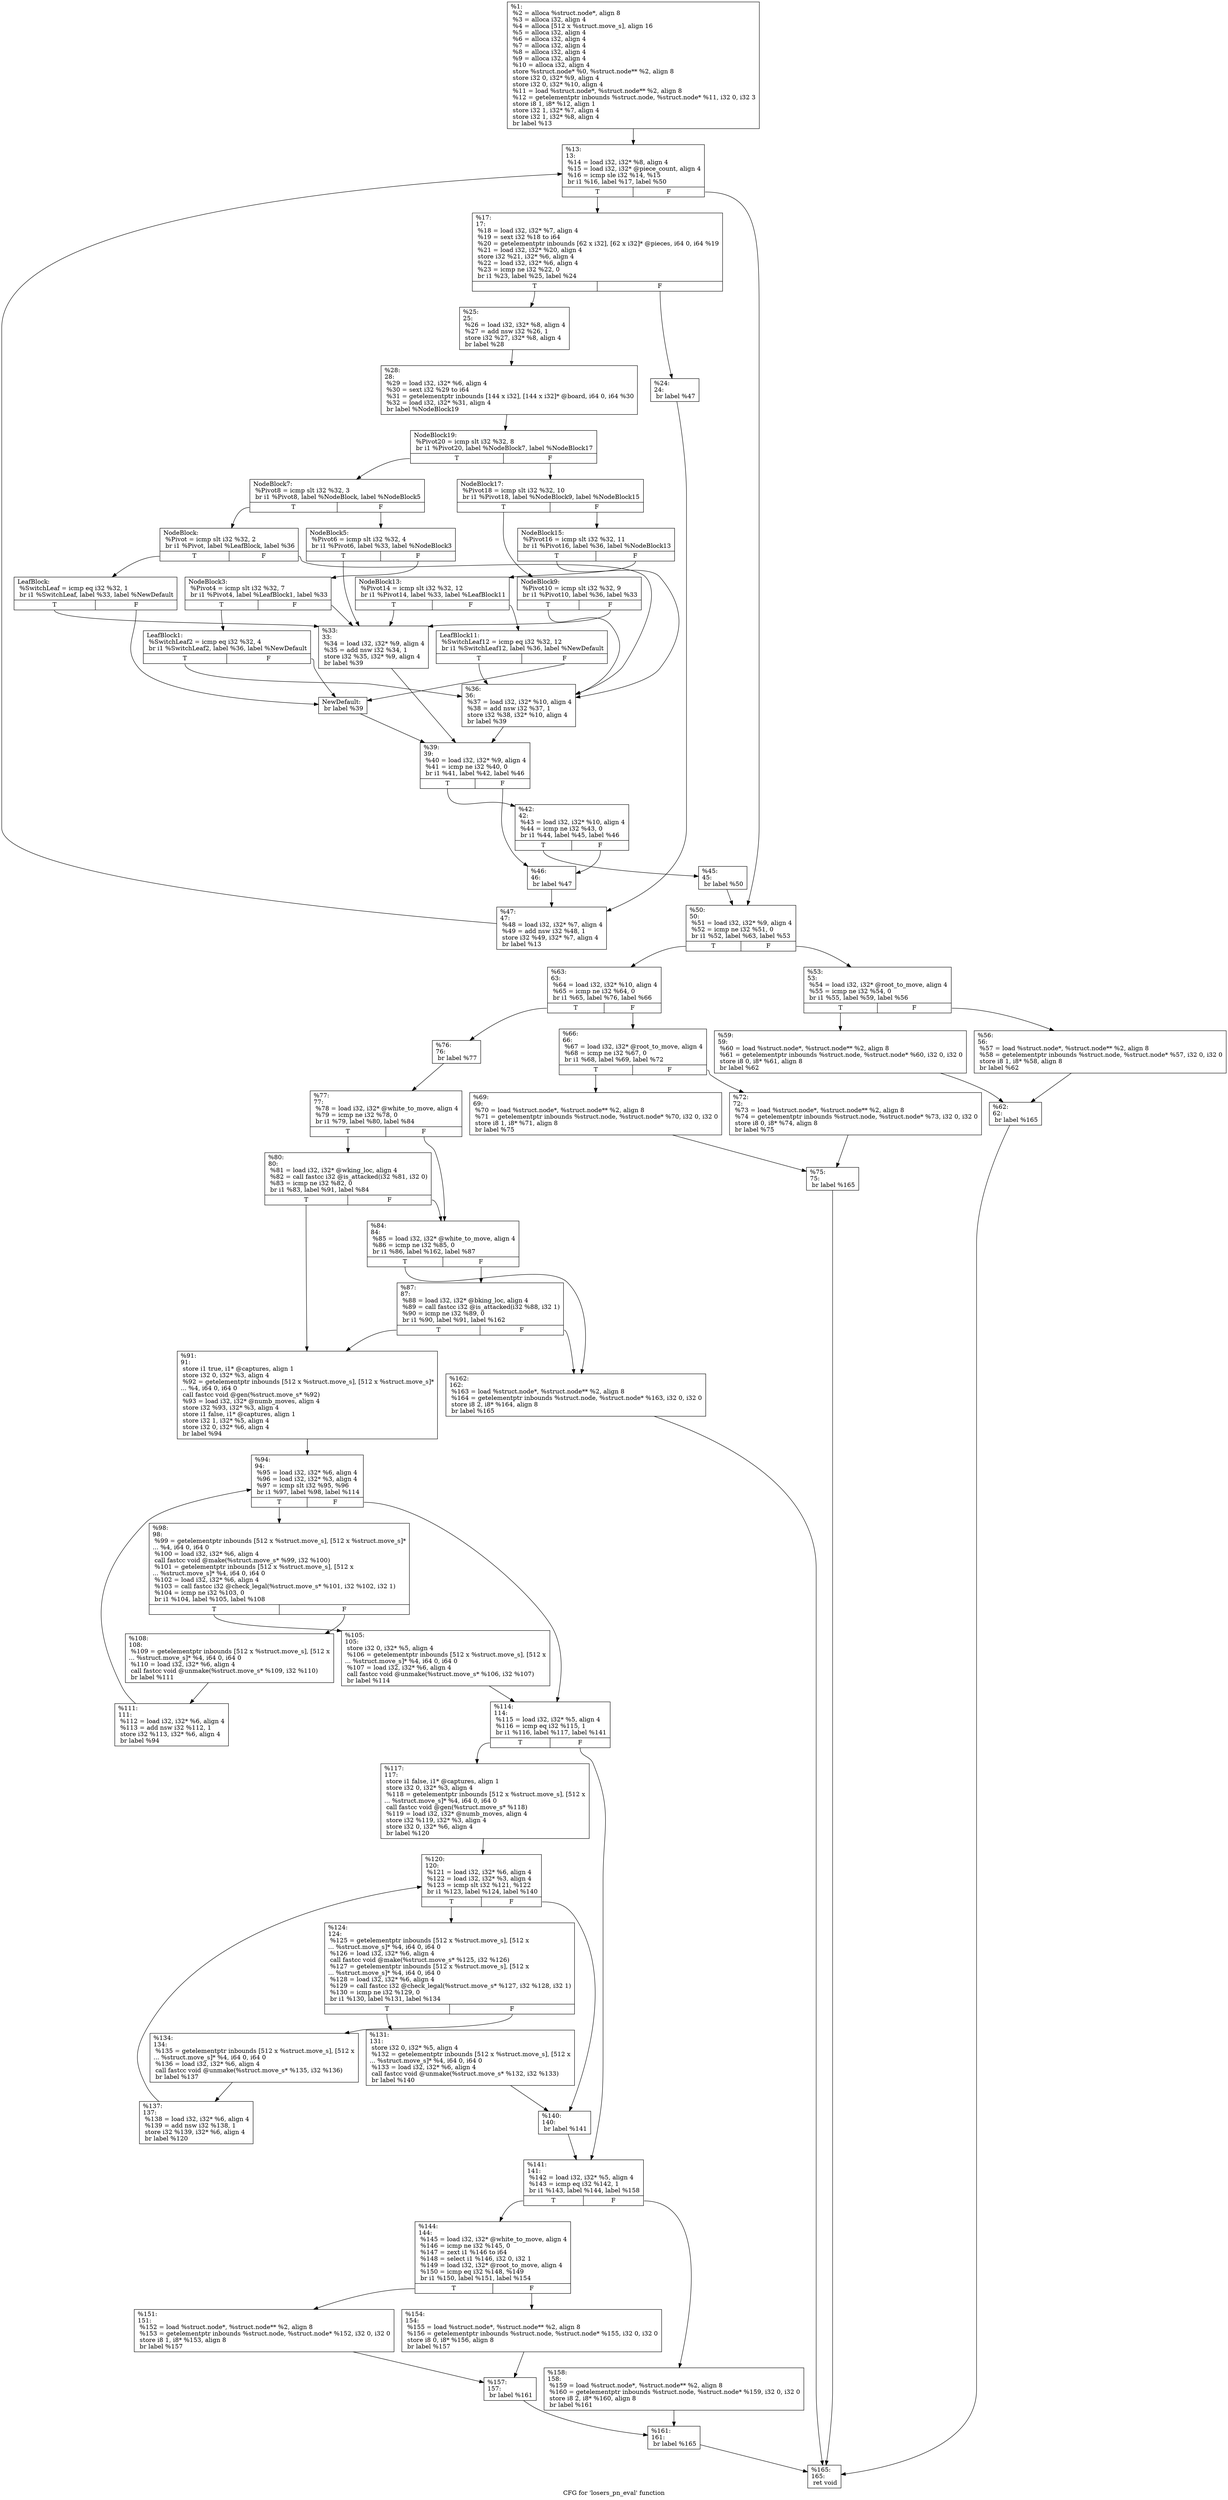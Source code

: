 digraph "CFG for 'losers_pn_eval' function" {
	label="CFG for 'losers_pn_eval' function";

	Node0x266ad80 [shape=record,label="{%1:\l  %2 = alloca %struct.node*, align 8\l  %3 = alloca i32, align 4\l  %4 = alloca [512 x %struct.move_s], align 16\l  %5 = alloca i32, align 4\l  %6 = alloca i32, align 4\l  %7 = alloca i32, align 4\l  %8 = alloca i32, align 4\l  %9 = alloca i32, align 4\l  %10 = alloca i32, align 4\l  store %struct.node* %0, %struct.node** %2, align 8\l  store i32 0, i32* %9, align 4\l  store i32 0, i32* %10, align 4\l  %11 = load %struct.node*, %struct.node** %2, align 8\l  %12 = getelementptr inbounds %struct.node, %struct.node* %11, i32 0, i32 3\l  store i8 1, i8* %12, align 1\l  store i32 1, i32* %7, align 4\l  store i32 1, i32* %8, align 4\l  br label %13\l}"];
	Node0x266ad80 -> Node0x266e740;
	Node0x266e740 [shape=record,label="{%13:\l13:                                               \l  %14 = load i32, i32* %8, align 4\l  %15 = load i32, i32* @piece_count, align 4\l  %16 = icmp sle i32 %14, %15\l  br i1 %16, label %17, label %50\l|{<s0>T|<s1>F}}"];
	Node0x266e740:s0 -> Node0x266e790;
	Node0x266e740:s1 -> Node0x266f480;
	Node0x266e790 [shape=record,label="{%17:\l17:                                               \l  %18 = load i32, i32* %7, align 4\l  %19 = sext i32 %18 to i64\l  %20 = getelementptr inbounds [62 x i32], [62 x i32]* @pieces, i64 0, i64 %19\l  %21 = load i32, i32* %20, align 4\l  store i32 %21, i32* %6, align 4\l  %22 = load i32, i32* %6, align 4\l  %23 = icmp ne i32 %22, 0\l  br i1 %23, label %25, label %24\l|{<s0>T|<s1>F}}"];
	Node0x266e790:s0 -> Node0x266eda0;
	Node0x266e790:s1 -> Node0x266e7e0;
	Node0x266e7e0 [shape=record,label="{%24:\l24:                                               \l  br label %47\l}"];
	Node0x266e7e0 -> Node0x266f430;
	Node0x266eda0 [shape=record,label="{%25:\l25:                                               \l  %26 = load i32, i32* %8, align 4\l  %27 = add nsw i32 %26, 1\l  store i32 %27, i32* %8, align 4\l  br label %28\l}"];
	Node0x266eda0 -> Node0x266edf0;
	Node0x266edf0 [shape=record,label="{%28:\l28:                                               \l  %29 = load i32, i32* %6, align 4\l  %30 = sext i32 %29 to i64\l  %31 = getelementptr inbounds [144 x i32], [144 x i32]* @board, i64 0, i64 %30\l  %32 = load i32, i32* %31, align 4\l  br label %NodeBlock19\l}"];
	Node0x266edf0 -> Node0x266ee40;
	Node0x266ee40 [shape=record,label="{NodeBlock19:                                      \l  %Pivot20 = icmp slt i32 %32, 8\l  br i1 %Pivot20, label %NodeBlock7, label %NodeBlock17\l|{<s0>T|<s1>F}}"];
	Node0x266ee40:s0 -> Node0x266f020;
	Node0x266ee40:s1 -> Node0x266ee90;
	Node0x266ee90 [shape=record,label="{NodeBlock17:                                      \l  %Pivot18 = icmp slt i32 %32, 10\l  br i1 %Pivot18, label %NodeBlock9, label %NodeBlock15\l|{<s0>T|<s1>F}}"];
	Node0x266ee90:s0 -> Node0x266efd0;
	Node0x266ee90:s1 -> Node0x266eee0;
	Node0x266eee0 [shape=record,label="{NodeBlock15:                                      \l  %Pivot16 = icmp slt i32 %32, 11\l  br i1 %Pivot16, label %36, label %NodeBlock13\l|{<s0>T|<s1>F}}"];
	Node0x266eee0:s0 -> Node0x266f250;
	Node0x266eee0:s1 -> Node0x266ef30;
	Node0x266ef30 [shape=record,label="{NodeBlock13:                                      \l  %Pivot14 = icmp slt i32 %32, 12\l  br i1 %Pivot14, label %33, label %LeafBlock11\l|{<s0>T|<s1>F}}"];
	Node0x266ef30:s0 -> Node0x266f200;
	Node0x266ef30:s1 -> Node0x266ef80;
	Node0x266ef80 [shape=record,label="{LeafBlock11:                                      \l  %SwitchLeaf12 = icmp eq i32 %32, 12\l  br i1 %SwitchLeaf12, label %36, label %NewDefault\l|{<s0>T|<s1>F}}"];
	Node0x266ef80:s0 -> Node0x266f250;
	Node0x266ef80:s1 -> Node0x266f2a0;
	Node0x266efd0 [shape=record,label="{NodeBlock9:                                       \l  %Pivot10 = icmp slt i32 %32, 9\l  br i1 %Pivot10, label %36, label %33\l|{<s0>T|<s1>F}}"];
	Node0x266efd0:s0 -> Node0x266f250;
	Node0x266efd0:s1 -> Node0x266f200;
	Node0x266f020 [shape=record,label="{NodeBlock7:                                       \l  %Pivot8 = icmp slt i32 %32, 3\l  br i1 %Pivot8, label %NodeBlock, label %NodeBlock5\l|{<s0>T|<s1>F}}"];
	Node0x266f020:s0 -> Node0x266f160;
	Node0x266f020:s1 -> Node0x266f070;
	Node0x266f070 [shape=record,label="{NodeBlock5:                                       \l  %Pivot6 = icmp slt i32 %32, 4\l  br i1 %Pivot6, label %33, label %NodeBlock3\l|{<s0>T|<s1>F}}"];
	Node0x266f070:s0 -> Node0x266f200;
	Node0x266f070:s1 -> Node0x266f0c0;
	Node0x266f0c0 [shape=record,label="{NodeBlock3:                                       \l  %Pivot4 = icmp slt i32 %32, 7\l  br i1 %Pivot4, label %LeafBlock1, label %33\l|{<s0>T|<s1>F}}"];
	Node0x266f0c0:s0 -> Node0x266f110;
	Node0x266f0c0:s1 -> Node0x266f200;
	Node0x266f110 [shape=record,label="{LeafBlock1:                                       \l  %SwitchLeaf2 = icmp eq i32 %32, 4\l  br i1 %SwitchLeaf2, label %36, label %NewDefault\l|{<s0>T|<s1>F}}"];
	Node0x266f110:s0 -> Node0x266f250;
	Node0x266f110:s1 -> Node0x266f2a0;
	Node0x266f160 [shape=record,label="{NodeBlock:                                        \l  %Pivot = icmp slt i32 %32, 2\l  br i1 %Pivot, label %LeafBlock, label %36\l|{<s0>T|<s1>F}}"];
	Node0x266f160:s0 -> Node0x266f1b0;
	Node0x266f160:s1 -> Node0x266f250;
	Node0x266f1b0 [shape=record,label="{LeafBlock:                                        \l  %SwitchLeaf = icmp eq i32 %32, 1\l  br i1 %SwitchLeaf, label %33, label %NewDefault\l|{<s0>T|<s1>F}}"];
	Node0x266f1b0:s0 -> Node0x266f200;
	Node0x266f1b0:s1 -> Node0x266f2a0;
	Node0x266f200 [shape=record,label="{%33:\l33:                                               \l  %34 = load i32, i32* %9, align 4\l  %35 = add nsw i32 %34, 1\l  store i32 %35, i32* %9, align 4\l  br label %39\l}"];
	Node0x266f200 -> Node0x266f2f0;
	Node0x266f250 [shape=record,label="{%36:\l36:                                               \l  %37 = load i32, i32* %10, align 4\l  %38 = add nsw i32 %37, 1\l  store i32 %38, i32* %10, align 4\l  br label %39\l}"];
	Node0x266f250 -> Node0x266f2f0;
	Node0x266f2a0 [shape=record,label="{NewDefault:                                       \l  br label %39\l}"];
	Node0x266f2a0 -> Node0x266f2f0;
	Node0x266f2f0 [shape=record,label="{%39:\l39:                                               \l  %40 = load i32, i32* %9, align 4\l  %41 = icmp ne i32 %40, 0\l  br i1 %41, label %42, label %46\l|{<s0>T|<s1>F}}"];
	Node0x266f2f0:s0 -> Node0x266f340;
	Node0x266f2f0:s1 -> Node0x266f3e0;
	Node0x266f340 [shape=record,label="{%42:\l42:                                               \l  %43 = load i32, i32* %10, align 4\l  %44 = icmp ne i32 %43, 0\l  br i1 %44, label %45, label %46\l|{<s0>T|<s1>F}}"];
	Node0x266f340:s0 -> Node0x266f390;
	Node0x266f340:s1 -> Node0x266f3e0;
	Node0x266f390 [shape=record,label="{%45:\l45:                                               \l  br label %50\l}"];
	Node0x266f390 -> Node0x266f480;
	Node0x266f3e0 [shape=record,label="{%46:\l46:                                               \l  br label %47\l}"];
	Node0x266f3e0 -> Node0x266f430;
	Node0x266f430 [shape=record,label="{%47:\l47:                                               \l  %48 = load i32, i32* %7, align 4\l  %49 = add nsw i32 %48, 1\l  store i32 %49, i32* %7, align 4\l  br label %13\l}"];
	Node0x266f430 -> Node0x266e740;
	Node0x266f480 [shape=record,label="{%50:\l50:                                               \l  %51 = load i32, i32* %9, align 4\l  %52 = icmp ne i32 %51, 0\l  br i1 %52, label %63, label %53\l|{<s0>T|<s1>F}}"];
	Node0x266f480:s0 -> Node0x266f610;
	Node0x266f480:s1 -> Node0x266f4d0;
	Node0x266f4d0 [shape=record,label="{%53:\l53:                                               \l  %54 = load i32, i32* @root_to_move, align 4\l  %55 = icmp ne i32 %54, 0\l  br i1 %55, label %59, label %56\l|{<s0>T|<s1>F}}"];
	Node0x266f4d0:s0 -> Node0x266f570;
	Node0x266f4d0:s1 -> Node0x266f520;
	Node0x266f520 [shape=record,label="{%56:\l56:                                               \l  %57 = load %struct.node*, %struct.node** %2, align 8\l  %58 = getelementptr inbounds %struct.node, %struct.node* %57, i32 0, i32 0\l  store i8 1, i8* %58, align 8\l  br label %62\l}"];
	Node0x266f520 -> Node0x266f5c0;
	Node0x266f570 [shape=record,label="{%59:\l59:                                               \l  %60 = load %struct.node*, %struct.node** %2, align 8\l  %61 = getelementptr inbounds %struct.node, %struct.node* %60, i32 0, i32 0\l  store i8 0, i8* %61, align 8\l  br label %62\l}"];
	Node0x266f570 -> Node0x266f5c0;
	Node0x266f5c0 [shape=record,label="{%62:\l62:                                               \l  br label %165\l}"];
	Node0x266f5c0 -> Node0x2670010;
	Node0x266f610 [shape=record,label="{%63:\l63:                                               \l  %64 = load i32, i32* %10, align 4\l  %65 = icmp ne i32 %64, 0\l  br i1 %65, label %76, label %66\l|{<s0>T|<s1>F}}"];
	Node0x266f610:s0 -> Node0x266f7a0;
	Node0x266f610:s1 -> Node0x266f660;
	Node0x266f660 [shape=record,label="{%66:\l66:                                               \l  %67 = load i32, i32* @root_to_move, align 4\l  %68 = icmp ne i32 %67, 0\l  br i1 %68, label %69, label %72\l|{<s0>T|<s1>F}}"];
	Node0x266f660:s0 -> Node0x266f6b0;
	Node0x266f660:s1 -> Node0x266f700;
	Node0x266f6b0 [shape=record,label="{%69:\l69:                                               \l  %70 = load %struct.node*, %struct.node** %2, align 8\l  %71 = getelementptr inbounds %struct.node, %struct.node* %70, i32 0, i32 0\l  store i8 1, i8* %71, align 8\l  br label %75\l}"];
	Node0x266f6b0 -> Node0x266f750;
	Node0x266f700 [shape=record,label="{%72:\l72:                                               \l  %73 = load %struct.node*, %struct.node** %2, align 8\l  %74 = getelementptr inbounds %struct.node, %struct.node* %73, i32 0, i32 0\l  store i8 0, i8* %74, align 8\l  br label %75\l}"];
	Node0x266f700 -> Node0x266f750;
	Node0x266f750 [shape=record,label="{%75:\l75:                                               \l  br label %165\l}"];
	Node0x266f750 -> Node0x2670010;
	Node0x266f7a0 [shape=record,label="{%76:\l76:                                               \l  br label %77\l}"];
	Node0x266f7a0 -> Node0x266f7f0;
	Node0x266f7f0 [shape=record,label="{%77:\l77:                                               \l  %78 = load i32, i32* @white_to_move, align 4\l  %79 = icmp ne i32 %78, 0\l  br i1 %79, label %80, label %84\l|{<s0>T|<s1>F}}"];
	Node0x266f7f0:s0 -> Node0x266f840;
	Node0x266f7f0:s1 -> Node0x266f890;
	Node0x266f840 [shape=record,label="{%80:\l80:                                               \l  %81 = load i32, i32* @wking_loc, align 4\l  %82 = call fastcc i32 @is_attacked(i32 %81, i32 0)\l  %83 = icmp ne i32 %82, 0\l  br i1 %83, label %91, label %84\l|{<s0>T|<s1>F}}"];
	Node0x266f840:s0 -> Node0x266f930;
	Node0x266f840:s1 -> Node0x266f890;
	Node0x266f890 [shape=record,label="{%84:\l84:                                               \l  %85 = load i32, i32* @white_to_move, align 4\l  %86 = icmp ne i32 %85, 0\l  br i1 %86, label %162, label %87\l|{<s0>T|<s1>F}}"];
	Node0x266f890:s0 -> Node0x266ffc0;
	Node0x266f890:s1 -> Node0x266f8e0;
	Node0x266f8e0 [shape=record,label="{%87:\l87:                                               \l  %88 = load i32, i32* @bking_loc, align 4\l  %89 = call fastcc i32 @is_attacked(i32 %88, i32 1)\l  %90 = icmp ne i32 %89, 0\l  br i1 %90, label %91, label %162\l|{<s0>T|<s1>F}}"];
	Node0x266f8e0:s0 -> Node0x266f930;
	Node0x266f8e0:s1 -> Node0x266ffc0;
	Node0x266f930 [shape=record,label="{%91:\l91:                                               \l  store i1 true, i1* @captures, align 1\l  store i32 0, i32* %3, align 4\l  %92 = getelementptr inbounds [512 x %struct.move_s], [512 x %struct.move_s]*\l... %4, i64 0, i64 0\l  call fastcc void @gen(%struct.move_s* %92)\l  %93 = load i32, i32* @numb_moves, align 4\l  store i32 %93, i32* %3, align 4\l  store i1 false, i1* @captures, align 1\l  store i32 1, i32* %5, align 4\l  store i32 0, i32* %6, align 4\l  br label %94\l}"];
	Node0x266f930 -> Node0x266f980;
	Node0x266f980 [shape=record,label="{%94:\l94:                                               \l  %95 = load i32, i32* %6, align 4\l  %96 = load i32, i32* %3, align 4\l  %97 = icmp slt i32 %95, %96\l  br i1 %97, label %98, label %114\l|{<s0>T|<s1>F}}"];
	Node0x266f980:s0 -> Node0x266f9d0;
	Node0x266f980:s1 -> Node0x266fb10;
	Node0x266f9d0 [shape=record,label="{%98:\l98:                                               \l  %99 = getelementptr inbounds [512 x %struct.move_s], [512 x %struct.move_s]*\l... %4, i64 0, i64 0\l  %100 = load i32, i32* %6, align 4\l  call fastcc void @make(%struct.move_s* %99, i32 %100)\l  %101 = getelementptr inbounds [512 x %struct.move_s], [512 x\l... %struct.move_s]* %4, i64 0, i64 0\l  %102 = load i32, i32* %6, align 4\l  %103 = call fastcc i32 @check_legal(%struct.move_s* %101, i32 %102, i32 1)\l  %104 = icmp ne i32 %103, 0\l  br i1 %104, label %105, label %108\l|{<s0>T|<s1>F}}"];
	Node0x266f9d0:s0 -> Node0x266fa20;
	Node0x266f9d0:s1 -> Node0x266fa70;
	Node0x266fa20 [shape=record,label="{%105:\l105:                                              \l  store i32 0, i32* %5, align 4\l  %106 = getelementptr inbounds [512 x %struct.move_s], [512 x\l... %struct.move_s]* %4, i64 0, i64 0\l  %107 = load i32, i32* %6, align 4\l  call fastcc void @unmake(%struct.move_s* %106, i32 %107)\l  br label %114\l}"];
	Node0x266fa20 -> Node0x266fb10;
	Node0x266fa70 [shape=record,label="{%108:\l108:                                              \l  %109 = getelementptr inbounds [512 x %struct.move_s], [512 x\l... %struct.move_s]* %4, i64 0, i64 0\l  %110 = load i32, i32* %6, align 4\l  call fastcc void @unmake(%struct.move_s* %109, i32 %110)\l  br label %111\l}"];
	Node0x266fa70 -> Node0x266fac0;
	Node0x266fac0 [shape=record,label="{%111:\l111:                                              \l  %112 = load i32, i32* %6, align 4\l  %113 = add nsw i32 %112, 1\l  store i32 %113, i32* %6, align 4\l  br label %94\l}"];
	Node0x266fac0 -> Node0x266f980;
	Node0x266fb10 [shape=record,label="{%114:\l114:                                              \l  %115 = load i32, i32* %5, align 4\l  %116 = icmp eq i32 %115, 1\l  br i1 %116, label %117, label %141\l|{<s0>T|<s1>F}}"];
	Node0x266fb10:s0 -> Node0x266fb60;
	Node0x266fb10:s1 -> Node0x266fd90;
	Node0x266fb60 [shape=record,label="{%117:\l117:                                              \l  store i1 false, i1* @captures, align 1\l  store i32 0, i32* %3, align 4\l  %118 = getelementptr inbounds [512 x %struct.move_s], [512 x\l... %struct.move_s]* %4, i64 0, i64 0\l  call fastcc void @gen(%struct.move_s* %118)\l  %119 = load i32, i32* @numb_moves, align 4\l  store i32 %119, i32* %3, align 4\l  store i32 0, i32* %6, align 4\l  br label %120\l}"];
	Node0x266fb60 -> Node0x266fbb0;
	Node0x266fbb0 [shape=record,label="{%120:\l120:                                              \l  %121 = load i32, i32* %6, align 4\l  %122 = load i32, i32* %3, align 4\l  %123 = icmp slt i32 %121, %122\l  br i1 %123, label %124, label %140\l|{<s0>T|<s1>F}}"];
	Node0x266fbb0:s0 -> Node0x266fc00;
	Node0x266fbb0:s1 -> Node0x266fd40;
	Node0x266fc00 [shape=record,label="{%124:\l124:                                              \l  %125 = getelementptr inbounds [512 x %struct.move_s], [512 x\l... %struct.move_s]* %4, i64 0, i64 0\l  %126 = load i32, i32* %6, align 4\l  call fastcc void @make(%struct.move_s* %125, i32 %126)\l  %127 = getelementptr inbounds [512 x %struct.move_s], [512 x\l... %struct.move_s]* %4, i64 0, i64 0\l  %128 = load i32, i32* %6, align 4\l  %129 = call fastcc i32 @check_legal(%struct.move_s* %127, i32 %128, i32 1)\l  %130 = icmp ne i32 %129, 0\l  br i1 %130, label %131, label %134\l|{<s0>T|<s1>F}}"];
	Node0x266fc00:s0 -> Node0x266fc50;
	Node0x266fc00:s1 -> Node0x266fca0;
	Node0x266fc50 [shape=record,label="{%131:\l131:                                              \l  store i32 0, i32* %5, align 4\l  %132 = getelementptr inbounds [512 x %struct.move_s], [512 x\l... %struct.move_s]* %4, i64 0, i64 0\l  %133 = load i32, i32* %6, align 4\l  call fastcc void @unmake(%struct.move_s* %132, i32 %133)\l  br label %140\l}"];
	Node0x266fc50 -> Node0x266fd40;
	Node0x266fca0 [shape=record,label="{%134:\l134:                                              \l  %135 = getelementptr inbounds [512 x %struct.move_s], [512 x\l... %struct.move_s]* %4, i64 0, i64 0\l  %136 = load i32, i32* %6, align 4\l  call fastcc void @unmake(%struct.move_s* %135, i32 %136)\l  br label %137\l}"];
	Node0x266fca0 -> Node0x266fcf0;
	Node0x266fcf0 [shape=record,label="{%137:\l137:                                              \l  %138 = load i32, i32* %6, align 4\l  %139 = add nsw i32 %138, 1\l  store i32 %139, i32* %6, align 4\l  br label %120\l}"];
	Node0x266fcf0 -> Node0x266fbb0;
	Node0x266fd40 [shape=record,label="{%140:\l140:                                              \l  br label %141\l}"];
	Node0x266fd40 -> Node0x266fd90;
	Node0x266fd90 [shape=record,label="{%141:\l141:                                              \l  %142 = load i32, i32* %5, align 4\l  %143 = icmp eq i32 %142, 1\l  br i1 %143, label %144, label %158\l|{<s0>T|<s1>F}}"];
	Node0x266fd90:s0 -> Node0x266fde0;
	Node0x266fd90:s1 -> Node0x266ff20;
	Node0x266fde0 [shape=record,label="{%144:\l144:                                              \l  %145 = load i32, i32* @white_to_move, align 4\l  %146 = icmp ne i32 %145, 0\l  %147 = zext i1 %146 to i64\l  %148 = select i1 %146, i32 0, i32 1\l  %149 = load i32, i32* @root_to_move, align 4\l  %150 = icmp eq i32 %148, %149\l  br i1 %150, label %151, label %154\l|{<s0>T|<s1>F}}"];
	Node0x266fde0:s0 -> Node0x266fe30;
	Node0x266fde0:s1 -> Node0x266fe80;
	Node0x266fe30 [shape=record,label="{%151:\l151:                                              \l  %152 = load %struct.node*, %struct.node** %2, align 8\l  %153 = getelementptr inbounds %struct.node, %struct.node* %152, i32 0, i32 0\l  store i8 1, i8* %153, align 8\l  br label %157\l}"];
	Node0x266fe30 -> Node0x266fed0;
	Node0x266fe80 [shape=record,label="{%154:\l154:                                              \l  %155 = load %struct.node*, %struct.node** %2, align 8\l  %156 = getelementptr inbounds %struct.node, %struct.node* %155, i32 0, i32 0\l  store i8 0, i8* %156, align 8\l  br label %157\l}"];
	Node0x266fe80 -> Node0x266fed0;
	Node0x266fed0 [shape=record,label="{%157:\l157:                                              \l  br label %161\l}"];
	Node0x266fed0 -> Node0x266ff70;
	Node0x266ff20 [shape=record,label="{%158:\l158:                                              \l  %159 = load %struct.node*, %struct.node** %2, align 8\l  %160 = getelementptr inbounds %struct.node, %struct.node* %159, i32 0, i32 0\l  store i8 2, i8* %160, align 8\l  br label %161\l}"];
	Node0x266ff20 -> Node0x266ff70;
	Node0x266ff70 [shape=record,label="{%161:\l161:                                              \l  br label %165\l}"];
	Node0x266ff70 -> Node0x2670010;
	Node0x266ffc0 [shape=record,label="{%162:\l162:                                              \l  %163 = load %struct.node*, %struct.node** %2, align 8\l  %164 = getelementptr inbounds %struct.node, %struct.node* %163, i32 0, i32 0\l  store i8 2, i8* %164, align 8\l  br label %165\l}"];
	Node0x266ffc0 -> Node0x2670010;
	Node0x2670010 [shape=record,label="{%165:\l165:                                              \l  ret void\l}"];
}
